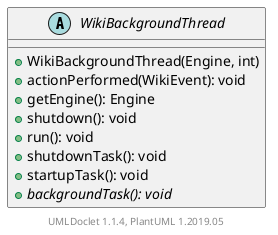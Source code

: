 @startuml

    abstract class WikiBackgroundThread [[WikiBackgroundThread.html]] {
        +WikiBackgroundThread(Engine, int)
        +actionPerformed(WikiEvent): void
        +getEngine(): Engine
        +shutdown(): void
        +run(): void
        +shutdownTask(): void
        +startupTask(): void
        {abstract} +backgroundTask(): void
    }


    center footer UMLDoclet 1.1.4, PlantUML 1.2019.05
@enduml
